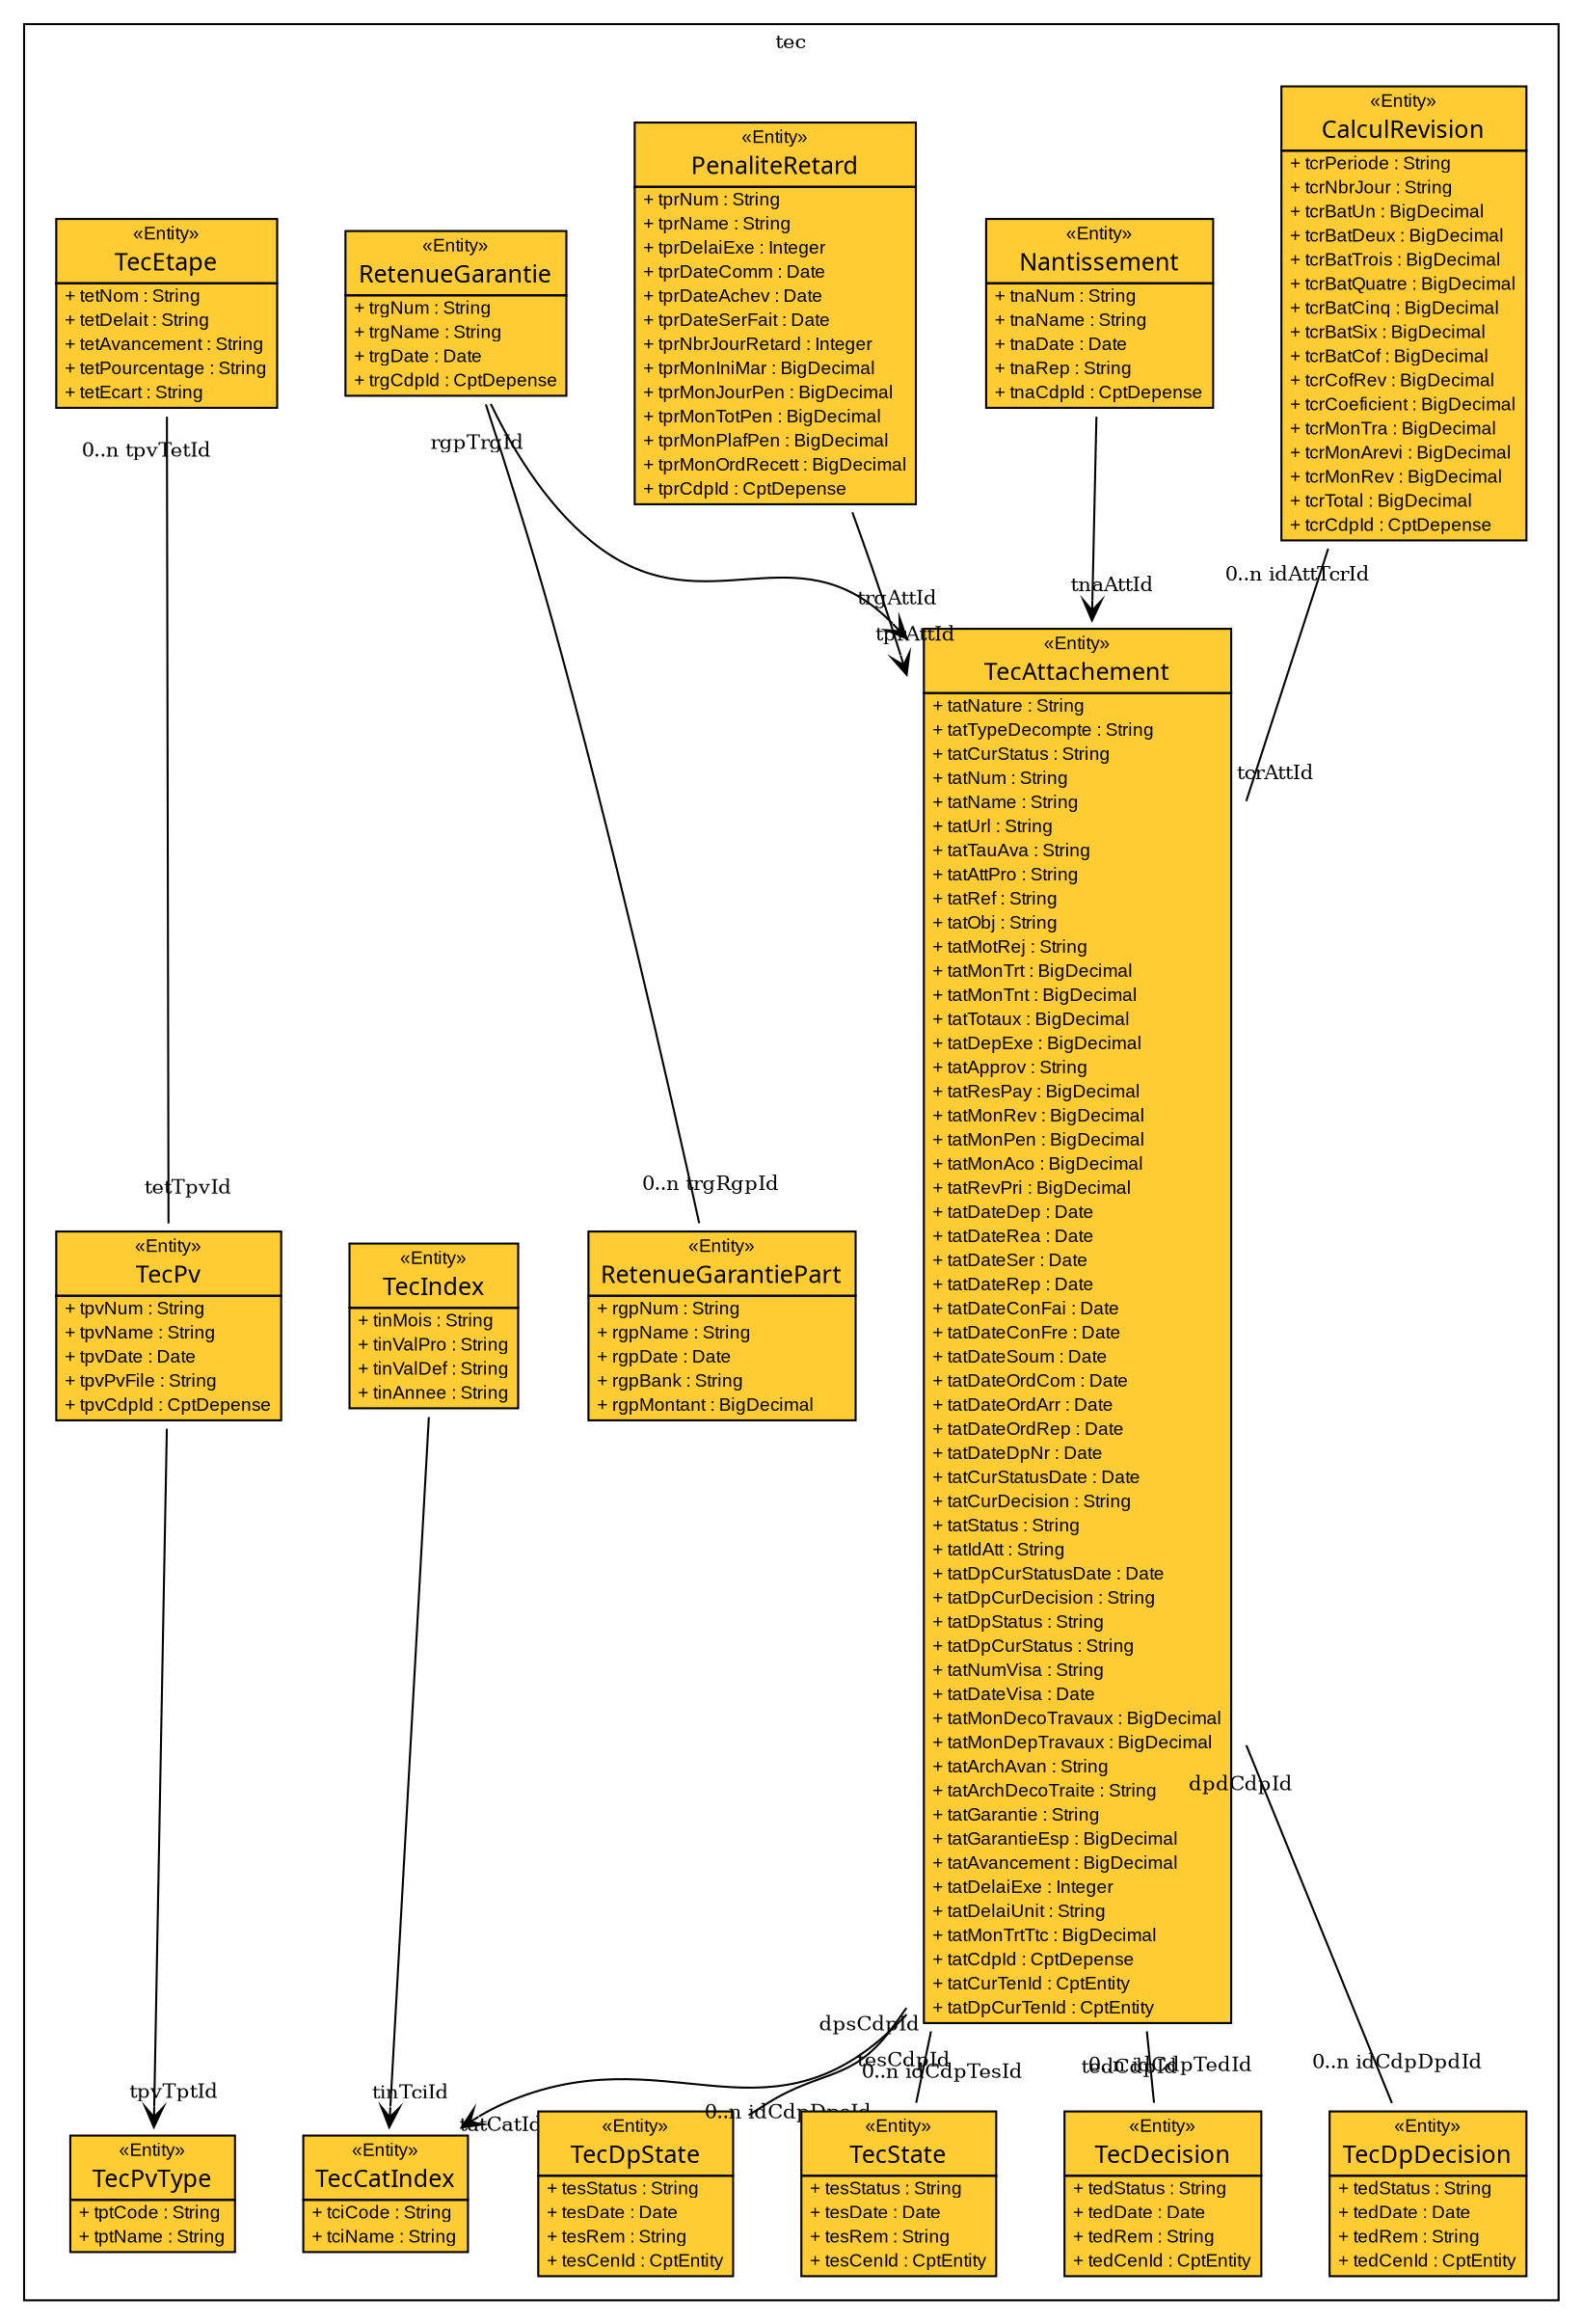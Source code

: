 digraph G {
	fontsize = 10
	node [
		fontsize = 10
		fontname="arial"
		shape=plaintext
	]

	edge [
		fontsize = 10
	]
subgraph clustertec {
	label = "tec"  
	CalculRevision [label=<<table border="0" cellborder="1" cellspacing="0" cellpadding="0" port="p" bgcolor="#FFCC33">
	<tr><td>
	<table border="0" cellspacing="1" cellpadding="1">
		<tr><td> &laquo;Entity&raquo; </td></tr>
		<tr><td><font face="arialbd"  point-size="12.0"> CalculRevision </font></td></tr>
	</table></td></tr>
	<tr><td>
		<table border="0" cellspacing="0" cellpadding="1">	
	<tr><td align="left"> + tcrPeriode : String </td></tr>
	<tr><td align="left"> + tcrNbrJour : String </td></tr>
	<tr><td align="left"> + tcrBatUn : BigDecimal </td></tr>
	<tr><td align="left"> + tcrBatDeux : BigDecimal </td></tr>
	<tr><td align="left"> + tcrBatTrois : BigDecimal </td></tr>
	<tr><td align="left"> + tcrBatQuatre : BigDecimal </td></tr>
	<tr><td align="left"> + tcrBatCinq : BigDecimal </td></tr>
	<tr><td align="left"> + tcrBatSix : BigDecimal </td></tr>
	<tr><td align="left"> + tcrBatCof : BigDecimal </td></tr>
	<tr><td align="left"> + tcrCofRev : BigDecimal </td></tr>
	<tr><td align="left"> + tcrCoeficient : BigDecimal </td></tr>
	<tr><td align="left"> + tcrMonTra : BigDecimal </td></tr>
	<tr><td align="left"> + tcrMonArevi : BigDecimal </td></tr>
	<tr><td align="left"> + tcrMonRev : BigDecimal </td></tr>
	<tr><td align="left"> + tcrTotal : BigDecimal </td></tr>
	<tr><td align="left"> + tcrCdpId : CptDepense </td></tr>
		</table>		
	</td></tr>
	</table>>, fontname="arial", fontcolor="black", fontsize=9.0];
	Nantissement [label=<<table border="0" cellborder="1" cellspacing="0" cellpadding="0" port="p" bgcolor="#FFCC33">
	<tr><td>
	<table border="0" cellspacing="1" cellpadding="1">
		<tr><td> &laquo;Entity&raquo; </td></tr>
		<tr><td><font face="arialbd"  point-size="12.0"> Nantissement </font></td></tr>
	</table></td></tr>
	<tr><td>
		<table border="0" cellspacing="0" cellpadding="1">	
	<tr><td align="left"> + tnaNum : String </td></tr>
	<tr><td align="left"> + tnaName : String </td></tr>
	<tr><td align="left"> + tnaDate : Date </td></tr>
	<tr><td align="left"> + tnaRep : String </td></tr>
	<tr><td align="left"> + tnaCdpId : CptDepense </td></tr>
		</table>		
	</td></tr>
	</table>>, fontname="arial", fontcolor="black", fontsize=9.0];
	PenaliteRetard [label=<<table border="0" cellborder="1" cellspacing="0" cellpadding="0" port="p" bgcolor="#FFCC33">
	<tr><td>
	<table border="0" cellspacing="1" cellpadding="1">
		<tr><td> &laquo;Entity&raquo; </td></tr>
		<tr><td><font face="arialbd"  point-size="12.0"> PenaliteRetard </font></td></tr>
	</table></td></tr>
	<tr><td>
		<table border="0" cellspacing="0" cellpadding="1">	
	<tr><td align="left"> + tprNum : String </td></tr>
	<tr><td align="left"> + tprName : String </td></tr>
	<tr><td align="left"> + tprDelaiExe : Integer </td></tr>
	<tr><td align="left"> + tprDateComm : Date </td></tr>
	<tr><td align="left"> + tprDateAchev : Date </td></tr>
	<tr><td align="left"> + tprDateSerFait : Date </td></tr>
	<tr><td align="left"> + tprNbrJourRetard : Integer </td></tr>
	<tr><td align="left"> + tprMonIniMar : BigDecimal </td></tr>
	<tr><td align="left"> + tprMonJourPen : BigDecimal </td></tr>
	<tr><td align="left"> + tprMonTotPen : BigDecimal </td></tr>
	<tr><td align="left"> + tprMonPlafPen : BigDecimal </td></tr>
	<tr><td align="left"> + tprMonOrdRecett : BigDecimal </td></tr>
	<tr><td align="left"> + tprCdpId : CptDepense </td></tr>
		</table>		
	</td></tr>
	</table>>, fontname="arial", fontcolor="black", fontsize=9.0];
	RetenueGarantie [label=<<table border="0" cellborder="1" cellspacing="0" cellpadding="0" port="p" bgcolor="#FFCC33">
	<tr><td>
	<table border="0" cellspacing="1" cellpadding="1">
		<tr><td> &laquo;Entity&raquo; </td></tr>
		<tr><td><font face="arialbd"  point-size="12.0"> RetenueGarantie </font></td></tr>
	</table></td></tr>
	<tr><td>
		<table border="0" cellspacing="0" cellpadding="1">	
	<tr><td align="left"> + trgNum : String </td></tr>
	<tr><td align="left"> + trgName : String </td></tr>
	<tr><td align="left"> + trgDate : Date </td></tr>
	<tr><td align="left"> + trgCdpId : CptDepense </td></tr>
		</table>		
	</td></tr>
	</table>>, fontname="arial", fontcolor="black", fontsize=9.0];
	RetenueGarantiePart [label=<<table border="0" cellborder="1" cellspacing="0" cellpadding="0" port="p" bgcolor="#FFCC33">
	<tr><td>
	<table border="0" cellspacing="1" cellpadding="1">
		<tr><td> &laquo;Entity&raquo; </td></tr>
		<tr><td><font face="arialbd"  point-size="12.0"> RetenueGarantiePart </font></td></tr>
	</table></td></tr>
	<tr><td>
		<table border="0" cellspacing="0" cellpadding="1">	
	<tr><td align="left"> + rgpNum : String </td></tr>
	<tr><td align="left"> + rgpName : String </td></tr>
	<tr><td align="left"> + rgpDate : Date </td></tr>
	<tr><td align="left"> + rgpBank : String </td></tr>
	<tr><td align="left"> + rgpMontant : BigDecimal </td></tr>
		</table>		
	</td></tr>
	</table>>, fontname="arial", fontcolor="black", fontsize=9.0];
	TecAttachement [label=<<table border="0" cellborder="1" cellspacing="0" cellpadding="0" port="p" bgcolor="#FFCC33">
	<tr><td>
	<table border="0" cellspacing="1" cellpadding="1">
		<tr><td> &laquo;Entity&raquo; </td></tr>
		<tr><td><font face="arialbd"  point-size="12.0"> TecAttachement </font></td></tr>
	</table></td></tr>
	<tr><td>
		<table border="0" cellspacing="0" cellpadding="1">	
	<tr><td align="left"> + tatNature : String </td></tr>
	<tr><td align="left"> + tatTypeDecompte : String </td></tr>
	<tr><td align="left"> + tatCurStatus : String </td></tr>
	<tr><td align="left"> + tatNum : String </td></tr>
	<tr><td align="left"> + tatName : String </td></tr>
	<tr><td align="left"> + tatUrl : String </td></tr>
	<tr><td align="left"> + tatTauAva : String </td></tr>
	<tr><td align="left"> + tatAttPro : String </td></tr>
	<tr><td align="left"> + tatRef : String </td></tr>
	<tr><td align="left"> + tatObj : String </td></tr>
	<tr><td align="left"> + tatMotRej : String </td></tr>
	<tr><td align="left"> + tatMonTrt : BigDecimal </td></tr>
	<tr><td align="left"> + tatMonTnt : BigDecimal </td></tr>
	<tr><td align="left"> + tatTotaux : BigDecimal </td></tr>
	<tr><td align="left"> + tatDepExe : BigDecimal </td></tr>
	<tr><td align="left"> + tatApprov : String </td></tr>
	<tr><td align="left"> + tatResPay : BigDecimal </td></tr>
	<tr><td align="left"> + tatMonRev : BigDecimal </td></tr>
	<tr><td align="left"> + tatMonPen : BigDecimal </td></tr>
	<tr><td align="left"> + tatMonAco : BigDecimal </td></tr>
	<tr><td align="left"> + tatRevPri : BigDecimal </td></tr>
	<tr><td align="left"> + tatDateDep : Date </td></tr>
	<tr><td align="left"> + tatDateRea : Date </td></tr>
	<tr><td align="left"> + tatDateSer : Date </td></tr>
	<tr><td align="left"> + tatDateRep : Date </td></tr>
	<tr><td align="left"> + tatDateConFai : Date </td></tr>
	<tr><td align="left"> + tatDateConFre : Date </td></tr>
	<tr><td align="left"> + tatDateSoum : Date </td></tr>
	<tr><td align="left"> + tatDateOrdCom : Date </td></tr>
	<tr><td align="left"> + tatDateOrdArr : Date </td></tr>
	<tr><td align="left"> + tatDateOrdRep : Date </td></tr>
	<tr><td align="left"> + tatDateDpNr : Date </td></tr>
	<tr><td align="left"> + tatCurStatusDate : Date </td></tr>
	<tr><td align="left"> + tatCurDecision : String </td></tr>
	<tr><td align="left"> + tatStatus : String </td></tr>
	<tr><td align="left"> + tatIdAtt : String </td></tr>
	<tr><td align="left"> + tatDpCurStatusDate : Date </td></tr>
	<tr><td align="left"> + tatDpCurDecision : String </td></tr>
	<tr><td align="left"> + tatDpStatus : String </td></tr>
	<tr><td align="left"> + tatDpCurStatus : String </td></tr>
	<tr><td align="left"> + tatNumVisa : String </td></tr>
	<tr><td align="left"> + tatDateVisa : Date </td></tr>
	<tr><td align="left"> + tatMonDecoTravaux : BigDecimal </td></tr>
	<tr><td align="left"> + tatMonDepTravaux : BigDecimal </td></tr>
	<tr><td align="left"> + tatArchAvan : String </td></tr>
	<tr><td align="left"> + tatArchDecoTraite : String </td></tr>
	<tr><td align="left"> + tatGarantie : String </td></tr>
	<tr><td align="left"> + tatGarantieEsp : BigDecimal </td></tr>
	<tr><td align="left"> + tatAvancement : BigDecimal </td></tr>
	<tr><td align="left"> + tatDelaiExe : Integer </td></tr>
	<tr><td align="left"> + tatDelaiUnit : String </td></tr>
	<tr><td align="left"> + tatMonTrtTtc : BigDecimal </td></tr>
	<tr><td align="left"> + tatCdpId : CptDepense </td></tr>
	<tr><td align="left"> + tatCurTenId : CptEntity </td></tr>
	<tr><td align="left"> + tatDpCurTenId : CptEntity </td></tr>
		</table>		
	</td></tr>
	</table>>, fontname="arial", fontcolor="black", fontsize=9.0];
	TecCatIndex [label=<<table border="0" cellborder="1" cellspacing="0" cellpadding="0" port="p" bgcolor="#FFCC33">
	<tr><td>
	<table border="0" cellspacing="1" cellpadding="1">
		<tr><td> &laquo;Entity&raquo; </td></tr>
		<tr><td><font face="arialbd"  point-size="12.0"> TecCatIndex </font></td></tr>
	</table></td></tr>
	<tr><td>
		<table border="0" cellspacing="0" cellpadding="1">	
	<tr><td align="left"> + tciCode : String </td></tr>
	<tr><td align="left"> + tciName : String </td></tr>
		</table>		
	</td></tr>
	</table>>, fontname="arial", fontcolor="black", fontsize=9.0];
	TecDecision [label=<<table border="0" cellborder="1" cellspacing="0" cellpadding="0" port="p" bgcolor="#FFCC33">
	<tr><td>
	<table border="0" cellspacing="1" cellpadding="1">
		<tr><td> &laquo;Entity&raquo; </td></tr>
		<tr><td><font face="arialbd"  point-size="12.0"> TecDecision </font></td></tr>
	</table></td></tr>
	<tr><td>
		<table border="0" cellspacing="0" cellpadding="1">	
	<tr><td align="left"> + tedStatus : String </td></tr>
	<tr><td align="left"> + tedDate : Date </td></tr>
	<tr><td align="left"> + tedRem : String </td></tr>
	<tr><td align="left"> + tedCenId : CptEntity </td></tr>
		</table>		
	</td></tr>
	</table>>, fontname="arial", fontcolor="black", fontsize=9.0];
	TecDpDecision [label=<<table border="0" cellborder="1" cellspacing="0" cellpadding="0" port="p" bgcolor="#FFCC33">
	<tr><td>
	<table border="0" cellspacing="1" cellpadding="1">
		<tr><td> &laquo;Entity&raquo; </td></tr>
		<tr><td><font face="arialbd"  point-size="12.0"> TecDpDecision </font></td></tr>
	</table></td></tr>
	<tr><td>
		<table border="0" cellspacing="0" cellpadding="1">	
	<tr><td align="left"> + tedStatus : String </td></tr>
	<tr><td align="left"> + tedDate : Date </td></tr>
	<tr><td align="left"> + tedRem : String </td></tr>
	<tr><td align="left"> + tedCenId : CptEntity </td></tr>
		</table>		
	</td></tr>
	</table>>, fontname="arial", fontcolor="black", fontsize=9.0];
	TecDpState [label=<<table border="0" cellborder="1" cellspacing="0" cellpadding="0" port="p" bgcolor="#FFCC33">
	<tr><td>
	<table border="0" cellspacing="1" cellpadding="1">
		<tr><td> &laquo;Entity&raquo; </td></tr>
		<tr><td><font face="arialbd"  point-size="12.0"> TecDpState </font></td></tr>
	</table></td></tr>
	<tr><td>
		<table border="0" cellspacing="0" cellpadding="1">	
	<tr><td align="left"> + tesStatus : String </td></tr>
	<tr><td align="left"> + tesDate : Date </td></tr>
	<tr><td align="left"> + tesRem : String </td></tr>
	<tr><td align="left"> + tesCenId : CptEntity </td></tr>
		</table>		
	</td></tr>
	</table>>, fontname="arial", fontcolor="black", fontsize=9.0];
	TecEtape [label=<<table border="0" cellborder="1" cellspacing="0" cellpadding="0" port="p" bgcolor="#FFCC33">
	<tr><td>
	<table border="0" cellspacing="1" cellpadding="1">
		<tr><td> &laquo;Entity&raquo; </td></tr>
		<tr><td><font face="arialbd"  point-size="12.0"> TecEtape </font></td></tr>
	</table></td></tr>
	<tr><td>
		<table border="0" cellspacing="0" cellpadding="1">	
	<tr><td align="left"> + tetNom : String </td></tr>
	<tr><td align="left"> + tetDelait : String </td></tr>
	<tr><td align="left"> + tetAvancement : String </td></tr>
	<tr><td align="left"> + tetPourcentage : String </td></tr>
	<tr><td align="left"> + tetEcart : String </td></tr>
		</table>		
	</td></tr>
	</table>>, fontname="arial", fontcolor="black", fontsize=9.0];
	TecIndex [label=<<table border="0" cellborder="1" cellspacing="0" cellpadding="0" port="p" bgcolor="#FFCC33">
	<tr><td>
	<table border="0" cellspacing="1" cellpadding="1">
		<tr><td> &laquo;Entity&raquo; </td></tr>
		<tr><td><font face="arialbd"  point-size="12.0"> TecIndex </font></td></tr>
	</table></td></tr>
	<tr><td>
		<table border="0" cellspacing="0" cellpadding="1">	
	<tr><td align="left"> + tinMois : String </td></tr>
	<tr><td align="left"> + tinValPro : String </td></tr>
	<tr><td align="left"> + tinValDef : String </td></tr>
	<tr><td align="left"> + tinAnnee : String </td></tr>
		</table>		
	</td></tr>
	</table>>, fontname="arial", fontcolor="black", fontsize=9.0];
	TecPv [label=<<table border="0" cellborder="1" cellspacing="0" cellpadding="0" port="p" bgcolor="#FFCC33">
	<tr><td>
	<table border="0" cellspacing="1" cellpadding="1">
		<tr><td> &laquo;Entity&raquo; </td></tr>
		<tr><td><font face="arialbd"  point-size="12.0"> TecPv </font></td></tr>
	</table></td></tr>
	<tr><td>
		<table border="0" cellspacing="0" cellpadding="1">	
	<tr><td align="left"> + tpvNum : String </td></tr>
	<tr><td align="left"> + tpvName : String </td></tr>
	<tr><td align="left"> + tpvDate : Date </td></tr>
	<tr><td align="left"> + tpvPvFile : String </td></tr>
	<tr><td align="left"> + tpvCdpId : CptDepense </td></tr>
		</table>		
	</td></tr>
	</table>>, fontname="arial", fontcolor="black", fontsize=9.0];
	TecPvType [label=<<table border="0" cellborder="1" cellspacing="0" cellpadding="0" port="p" bgcolor="#FFCC33">
	<tr><td>
	<table border="0" cellspacing="1" cellpadding="1">
		<tr><td> &laquo;Entity&raquo; </td></tr>
		<tr><td><font face="arialbd"  point-size="12.0"> TecPvType </font></td></tr>
	</table></td></tr>
	<tr><td>
		<table border="0" cellspacing="0" cellpadding="1">	
	<tr><td align="left"> + tptCode : String </td></tr>
	<tr><td align="left"> + tptName : String </td></tr>
		</table>		
	</td></tr>
	</table>>, fontname="arial", fontcolor="black", fontsize=9.0];
	TecState [label=<<table border="0" cellborder="1" cellspacing="0" cellpadding="0" port="p" bgcolor="#FFCC33">
	<tr><td>
	<table border="0" cellspacing="1" cellpadding="1">
		<tr><td> &laquo;Entity&raquo; </td></tr>
		<tr><td><font face="arialbd"  point-size="12.0"> TecState </font></td></tr>
	</table></td></tr>
	<tr><td>
		<table border="0" cellspacing="0" cellpadding="1">	
	<tr><td align="left"> + tesStatus : String </td></tr>
	<tr><td align="left"> + tesDate : Date </td></tr>
	<tr><td align="left"> + tesRem : String </td></tr>
	<tr><td align="left"> + tesCenId : CptEntity </td></tr>
		</table>		
	</td></tr>
	</table>>, fontname="arial", fontcolor="black", fontsize=9.0];
}
edge [arrowhead = "empty"]
edge [arrowhead = "none"]


edge [arrowtail="none" arrowhead = "none" headlabel="tcrAttId" taillabel="0..n idAttTcrId" labeldistance="2.0" labelangle="-30"]

CalculRevision -> TecAttachement

edge [arrowtail="none" arrowhead = "open" headlabel="tnaAttId" taillabel="" labeldistance="2.0" labelangle="-30"]

Nantissement -> TecAttachement

edge [arrowtail="none" arrowhead = "open" headlabel="tprAttId" taillabel="" labeldistance="2.0" labelangle="-30"]

PenaliteRetard -> TecAttachement

edge [arrowtail="none" arrowhead = "none" headlabel="0..n trgRgpId" taillabel="rgpTrgId" labeldistance="2.0" labelangle="-30"]

RetenueGarantie -> RetenueGarantiePart

edge [arrowtail="none" arrowhead = "open" headlabel="trgAttId" taillabel="" labeldistance="2.0" labelangle="-30"]

RetenueGarantie -> TecAttachement

edge [arrowtail="none" arrowhead = "open" headlabel="tatCatId" taillabel="" labeldistance="2.0" labelangle="-30"]

TecAttachement -> TecCatIndex

edge [arrowtail="none" arrowhead = "none" headlabel="0..n idCdpTedId" taillabel="tedCdpId" labeldistance="2.0" labelangle="-30"]

TecAttachement -> TecDecision

edge [arrowtail="none" arrowhead = "none" headlabel="0..n idCdpDpdId" taillabel="dpdCdpId" labeldistance="2.0" labelangle="-30"]

TecAttachement -> TecDpDecision

edge [arrowtail="none" arrowhead = "none" headlabel="0..n idCdpDpsId" taillabel="dpsCdpId" labeldistance="2.0" labelangle="-30"]

TecAttachement -> TecDpState

edge [arrowtail="none" arrowhead = "none" headlabel="0..n idCdpTesId" taillabel="tesCdpId" labeldistance="2.0" labelangle="-30"]

TecAttachement -> TecState

edge [arrowtail="none" arrowhead = "none" headlabel="tetTpvId" taillabel="0..n tpvTetId" labeldistance="2.0" labelangle="-30"]

TecEtape -> TecPv

edge [arrowtail="none" arrowhead = "open" headlabel="tinTciId" taillabel="" labeldistance="2.0" labelangle="-30"]

TecIndex -> TecCatIndex

edge [arrowtail="none" arrowhead = "open" headlabel="tpvTptId" taillabel="" labeldistance="2.0" labelangle="-30"]

TecPv -> TecPvType
}
